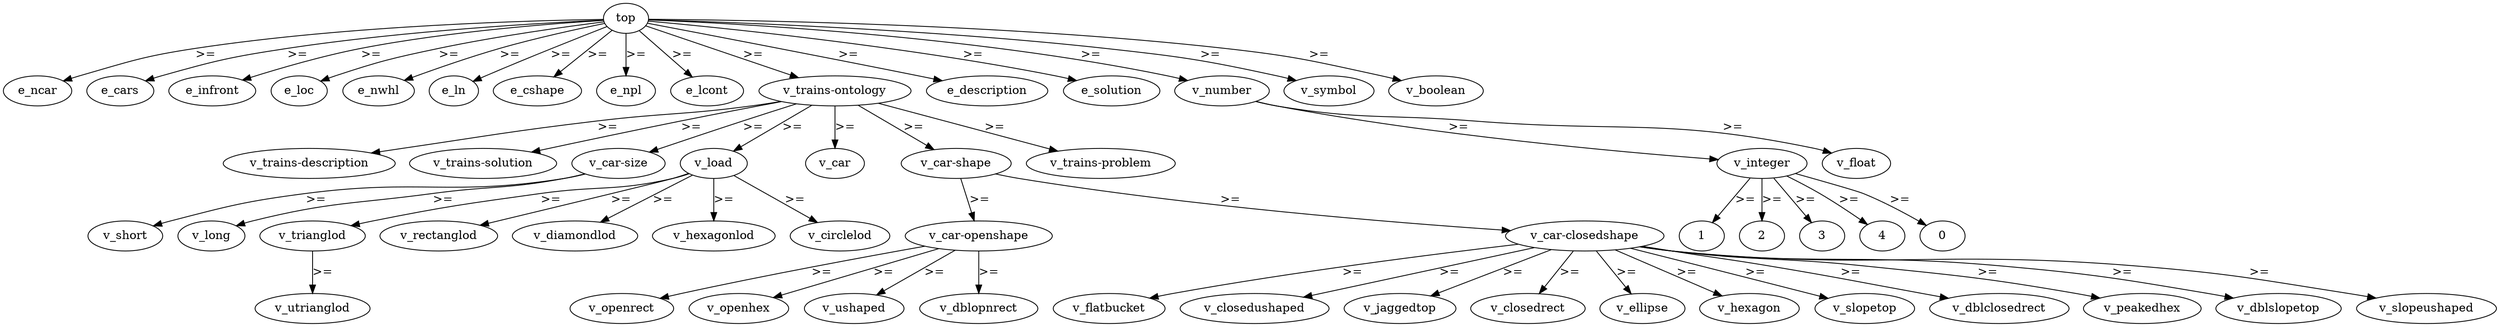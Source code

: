 digraph "ontology" {
  v0 [label="top"];
  v1 [label="v_trains-description"];
  v2 [label="e_ncar"];
  v3 [label="e_cars"];
  v4 [label="v_car-openshape"];
  v5 [label="v_car-closedshape"];
  v6 [label="v_trianglod"];
  v7 [label="v_rectanglod"];
  v8 [label="v_diamondlod"];
  v9 [label="v_trains-solution"];
  v10 [label="v_car-size"];
  v11 [label="v_hexagonlod"];
  v12 [label="v_load"];
  v13 [label="v_car"];
  v14 [label="e_infront"];
  v15 [label="e_loc"];
  v16 [label="e_nwhl"];
  v17 [label="e_ln"];
  v18 [label="e_cshape"];
  v19 [label="e_npl"];
  v20 [label="e_lcont"];
  v21 [label="v_car-shape"];
  v22 [label="v_utrianglod"];
  v23 [label="v_circlelod"];
  v24 [label="v_trains-ontology"];
  v25 [label="v_trains-problem"];
  v26 [label="e_description"];
  v27 [label="e_solution"];
  v28 [label="v_number"];
  v29 [label="v_symbol"];
  v30 [label="v_boolean"];
  v31 [label="v_integer"];
  v32 [label="v_float"];
  v33 [label="v_flatbucket"];
  v34 [label="1"];
  v35 [label="v_short"];
  v36 [label="2"];
  v37 [label="v_openrect"];
  v38 [label="3"];
  v39 [label="v_long"];
  v40 [label="v_closedushaped"];
  v41 [label="v_openhex"];
  v42 [label="4"];
  v43 [label="v_jaggedtop"];
  v44 [label="v_closedrect"];
  v45 [label="v_ellipse"];
  v46 [label="v_hexagon"];
  v47 [label="v_ushaped"];
  v48 [label="v_dblopnrect"];
  v49 [label="0"];
  v50 [label="v_slopetop"];
  v51 [label="v_dblclosedrect"];
  v52 [label="v_peakedhex"];
  v53 [label="v_dblslopetop"];
  v54 [label="v_slopeushaped"];
  v0 -> v2 [label=">="];
  v0 -> v3 [label=">="];
  v0 -> v14 [label=">="];
  v0 -> v15 [label=">="];
  v0 -> v16 [label=">="];
  v0 -> v17 [label=">="];
  v0 -> v18 [label=">="];
  v0 -> v19 [label=">="];
  v0 -> v20 [label=">="];
  v0 -> v24 [label=">="];
  v0 -> v26 [label=">="];
  v0 -> v27 [label=">="];
  v0 -> v28 [label=">="];
  v0 -> v29 [label=">="];
  v0 -> v30 [label=">="];
  v4 -> v37 [label=">="];
  v4 -> v41 [label=">="];
  v4 -> v47 [label=">="];
  v4 -> v48 [label=">="];
  v5 -> v33 [label=">="];
  v5 -> v40 [label=">="];
  v5 -> v43 [label=">="];
  v5 -> v44 [label=">="];
  v5 -> v45 [label=">="];
  v5 -> v46 [label=">="];
  v5 -> v50 [label=">="];
  v5 -> v51 [label=">="];
  v5 -> v52 [label=">="];
  v5 -> v53 [label=">="];
  v5 -> v54 [label=">="];
  v6 -> v22 [label=">="];
  v10 -> v35 [label=">="];
  v10 -> v39 [label=">="];
  v12 -> v6 [label=">="];
  v12 -> v7 [label=">="];
  v12 -> v8 [label=">="];
  v12 -> v11 [label=">="];
  v12 -> v23 [label=">="];
  v21 -> v4 [label=">="];
  v21 -> v5 [label=">="];
  v24 -> v1 [label=">="];
  v24 -> v9 [label=">="];
  v24 -> v10 [label=">="];
  v24 -> v12 [label=">="];
  v24 -> v13 [label=">="];
  v24 -> v21 [label=">="];
  v24 -> v25 [label=">="];
  v28 -> v31 [label=">="];
  v28 -> v32 [label=">="];
  v31 -> v34 [label=">="];
  v31 -> v36 [label=">="];
  v31 -> v38 [label=">="];
  v31 -> v42 [label=">="];
  v31 -> v49 [label=">="];
}
